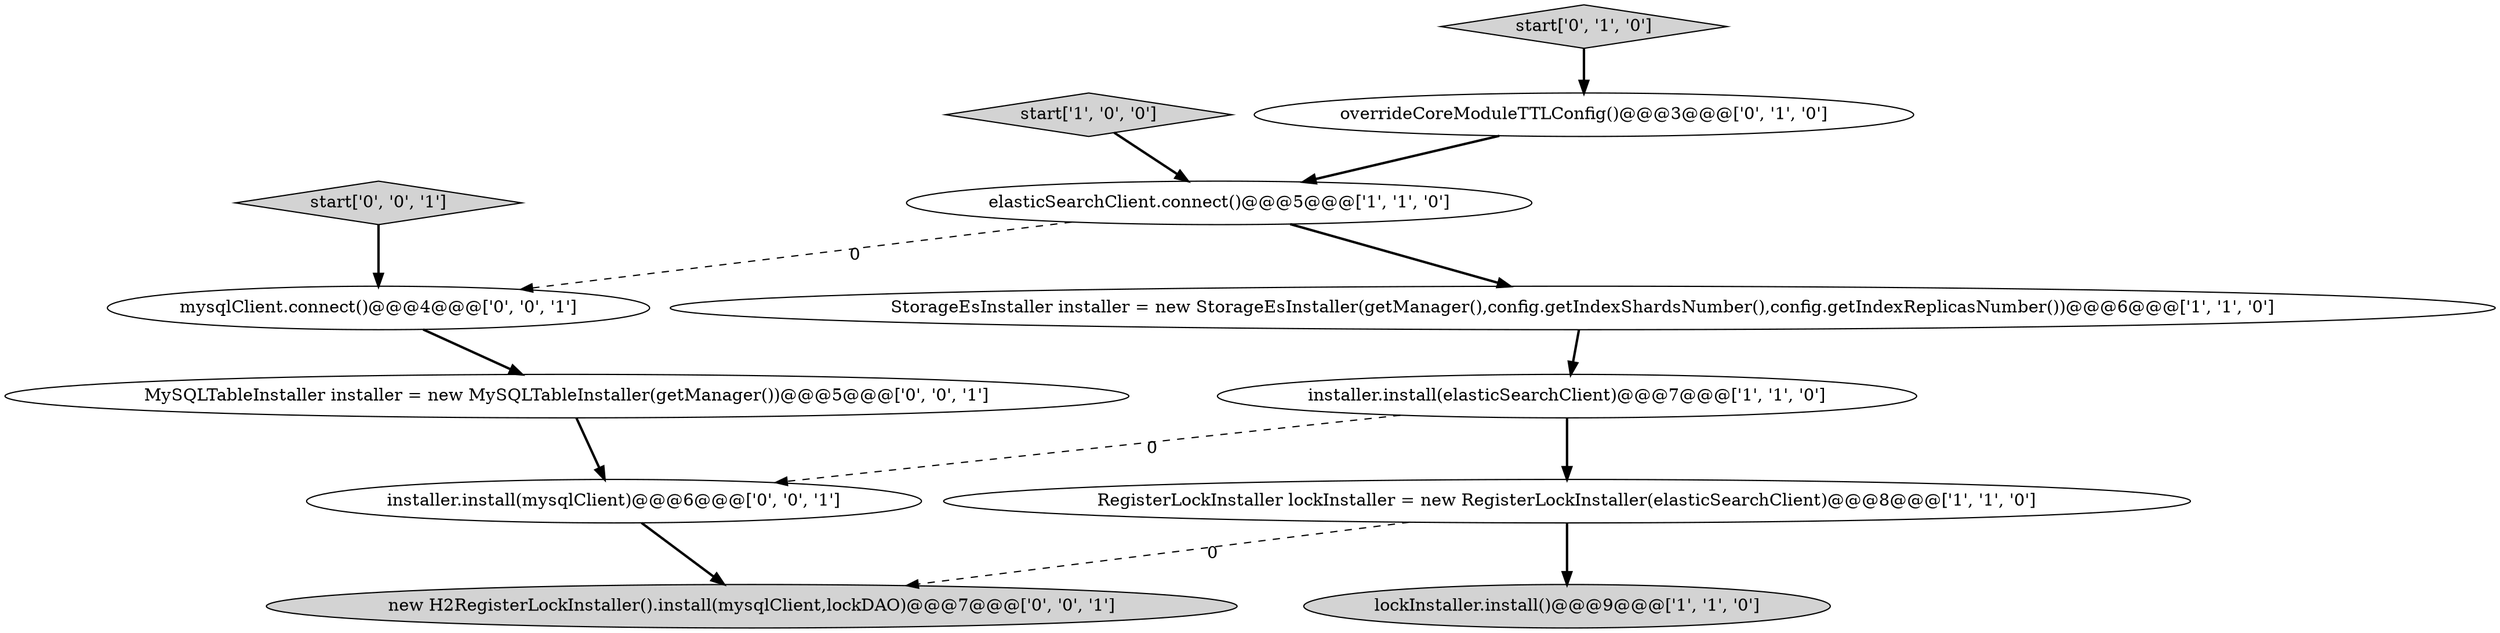digraph {
1 [style = filled, label = "installer.install(elasticSearchClient)@@@7@@@['1', '1', '0']", fillcolor = white, shape = ellipse image = "AAA0AAABBB1BBB"];
4 [style = filled, label = "StorageEsInstaller installer = new StorageEsInstaller(getManager(),config.getIndexShardsNumber(),config.getIndexReplicasNumber())@@@6@@@['1', '1', '0']", fillcolor = white, shape = ellipse image = "AAA0AAABBB1BBB"];
5 [style = filled, label = "start['1', '0', '0']", fillcolor = lightgray, shape = diamond image = "AAA0AAABBB1BBB"];
6 [style = filled, label = "overrideCoreModuleTTLConfig()@@@3@@@['0', '1', '0']", fillcolor = white, shape = ellipse image = "AAA1AAABBB2BBB"];
9 [style = filled, label = "new H2RegisterLockInstaller().install(mysqlClient,lockDAO)@@@7@@@['0', '0', '1']", fillcolor = lightgray, shape = ellipse image = "AAA0AAABBB3BBB"];
11 [style = filled, label = "MySQLTableInstaller installer = new MySQLTableInstaller(getManager())@@@5@@@['0', '0', '1']", fillcolor = white, shape = ellipse image = "AAA0AAABBB3BBB"];
12 [style = filled, label = "start['0', '0', '1']", fillcolor = lightgray, shape = diamond image = "AAA0AAABBB3BBB"];
2 [style = filled, label = "lockInstaller.install()@@@9@@@['1', '1', '0']", fillcolor = lightgray, shape = ellipse image = "AAA0AAABBB1BBB"];
7 [style = filled, label = "start['0', '1', '0']", fillcolor = lightgray, shape = diamond image = "AAA0AAABBB2BBB"];
10 [style = filled, label = "installer.install(mysqlClient)@@@6@@@['0', '0', '1']", fillcolor = white, shape = ellipse image = "AAA0AAABBB3BBB"];
0 [style = filled, label = "elasticSearchClient.connect()@@@5@@@['1', '1', '0']", fillcolor = white, shape = ellipse image = "AAA0AAABBB1BBB"];
8 [style = filled, label = "mysqlClient.connect()@@@4@@@['0', '0', '1']", fillcolor = white, shape = ellipse image = "AAA0AAABBB3BBB"];
3 [style = filled, label = "RegisterLockInstaller lockInstaller = new RegisterLockInstaller(elasticSearchClient)@@@8@@@['1', '1', '0']", fillcolor = white, shape = ellipse image = "AAA0AAABBB1BBB"];
6->0 [style = bold, label=""];
8->11 [style = bold, label=""];
7->6 [style = bold, label=""];
5->0 [style = bold, label=""];
1->3 [style = bold, label=""];
11->10 [style = bold, label=""];
0->4 [style = bold, label=""];
1->10 [style = dashed, label="0"];
12->8 [style = bold, label=""];
0->8 [style = dashed, label="0"];
3->9 [style = dashed, label="0"];
3->2 [style = bold, label=""];
4->1 [style = bold, label=""];
10->9 [style = bold, label=""];
}
